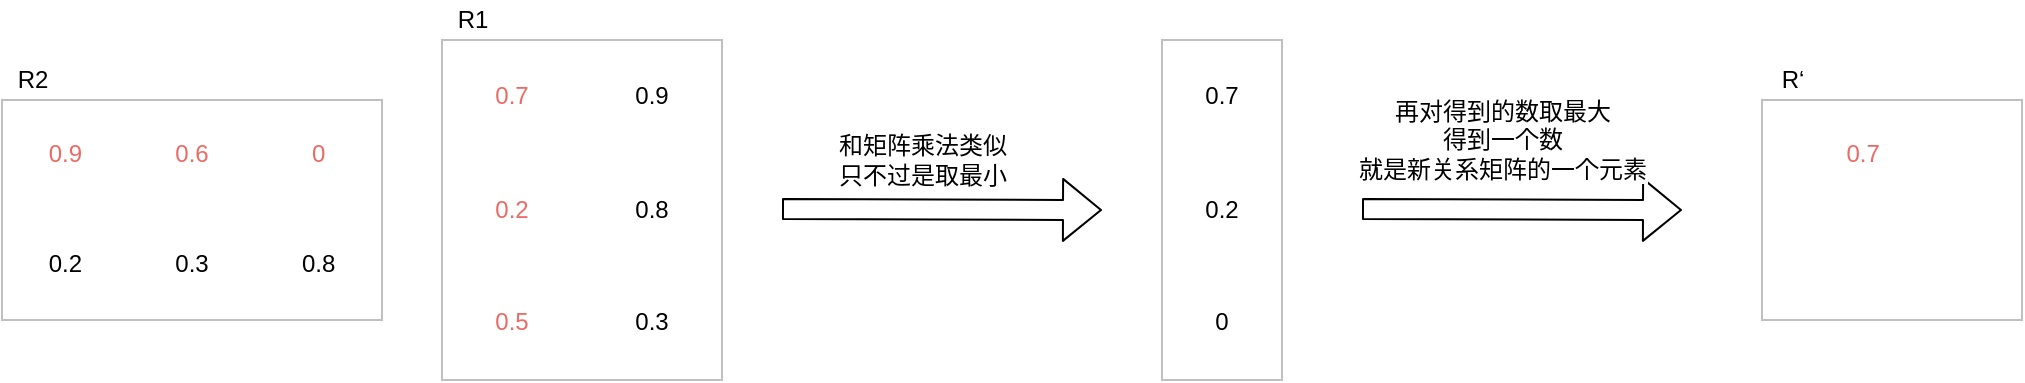 <mxfile version="12.9.3" type="device"><diagram id="QxrqT7C6TsYf9tSSY26o" name="第 1 页"><mxGraphModel dx="1010" dy="601" grid="1" gridSize="10" guides="1" tooltips="1" connect="1" arrows="1" fold="1" page="1" pageScale="1" pageWidth="1600" pageHeight="900" math="0" shadow="0"><root><mxCell id="0"/><mxCell id="1" parent="0"/><mxCell id="tgAaKrUuCTReIhUpMbK9-1" value="&lt;table border=&quot;0&quot; width=&quot;100%&quot; style=&quot;width: 100% ; height: 100% ; border-collapse: collapse&quot;&gt;&lt;tbody&gt;&lt;tr&gt;&lt;td align=&quot;center&quot;&gt;&lt;font color=&quot;#ea6b66&quot;&gt;0.7&lt;/font&gt;&lt;/td&gt;&lt;td align=&quot;center&quot;&gt;0.9&lt;/td&gt;&lt;/tr&gt;&lt;tr&gt;&lt;td align=&quot;center&quot;&gt;&lt;font color=&quot;#ea6b66&quot;&gt;0.2&lt;/font&gt;&lt;/td&gt;&lt;td align=&quot;center&quot;&gt;0.8&lt;/td&gt;&lt;/tr&gt;&lt;tr&gt;&lt;td align=&quot;center&quot;&gt;&lt;font color=&quot;#ea6b66&quot;&gt;0.5&lt;/font&gt;&lt;/td&gt;&lt;td align=&quot;center&quot;&gt;0.3&lt;/td&gt;&lt;/tr&gt;&lt;/tbody&gt;&lt;/table&gt;" style="text;html=1;strokeColor=#c0c0c0;fillColor=none;overflow=fill;" parent="1" vertex="1"><mxGeometry x="290" y="30" width="140" height="170" as="geometry"/></mxCell><mxCell id="tgAaKrUuCTReIhUpMbK9-3" value="&lt;table border=&quot;0&quot; width=&quot;100%&quot; style=&quot;width: 100% ; height: 100% ; border-collapse: collapse&quot;&gt;&lt;tbody&gt;&lt;tr&gt;&lt;td align=&quot;center&quot;&gt;&lt;font color=&quot;#ea6b66&quot;&gt;0.9&lt;/font&gt;&lt;/td&gt;&lt;td align=&quot;center&quot;&gt;&lt;font color=&quot;#ea6b66&quot;&gt;0.6&lt;/font&gt;&lt;/td&gt;&lt;td align=&quot;center&quot;&gt;&lt;font color=&quot;#ea6b66&quot;&gt;0&lt;/font&gt;&lt;/td&gt;&lt;/tr&gt;&lt;tr&gt;&lt;td align=&quot;center&quot;&gt;0.2&lt;/td&gt;&lt;td align=&quot;center&quot;&gt;0.3&lt;/td&gt;&lt;td align=&quot;center&quot;&gt;0.8&lt;/td&gt;&lt;/tr&gt;&lt;/tbody&gt;&lt;/table&gt;" style="text;html=1;strokeColor=#c0c0c0;fillColor=none;overflow=fill;" parent="1" vertex="1"><mxGeometry x="70" y="60" width="190" height="110" as="geometry"/></mxCell><mxCell id="tgAaKrUuCTReIhUpMbK9-4" value="R1" style="text;html=1;align=center;verticalAlign=middle;resizable=0;points=[];autosize=1;" parent="1" vertex="1"><mxGeometry x="290" y="10" width="30" height="20" as="geometry"/></mxCell><mxCell id="tgAaKrUuCTReIhUpMbK9-5" value="R2" style="text;html=1;align=center;verticalAlign=middle;resizable=0;points=[];autosize=1;" parent="1" vertex="1"><mxGeometry x="70" y="40" width="30" height="20" as="geometry"/></mxCell><mxCell id="hNItbkqr7dOkiVAAoLMN-1" value="" style="shape=flexArrow;endArrow=classic;html=1;" parent="1" edge="1"><mxGeometry width="50" height="50" relative="1" as="geometry"><mxPoint x="460" y="114.5" as="sourcePoint"/><mxPoint x="620" y="115" as="targetPoint"/></mxGeometry></mxCell><mxCell id="hNItbkqr7dOkiVAAoLMN-7" value="和矩阵乘法类似&lt;br&gt;只不过是取最小" style="text;html=1;align=center;verticalAlign=middle;resizable=0;points=[];labelBackgroundColor=#ffffff;" parent="hNItbkqr7dOkiVAAoLMN-1" vertex="1" connectable="0"><mxGeometry x="-0.28" y="-3" relative="1" as="geometry"><mxPoint x="12.01" y="-27.68" as="offset"/></mxGeometry></mxCell><mxCell id="hNItbkqr7dOkiVAAoLMN-2" value="&lt;table border=&quot;0&quot; width=&quot;100%&quot; style=&quot;width: 100% ; height: 100% ; border-collapse: collapse&quot;&gt;&lt;tbody&gt;&lt;tr&gt;&lt;td align=&quot;center&quot;&gt;0.7&lt;/td&gt;&lt;/tr&gt;&lt;tr&gt;&lt;td align=&quot;center&quot;&gt;0.2&lt;/td&gt;&lt;/tr&gt;&lt;tr&gt;&lt;td align=&quot;center&quot;&gt;0&lt;/td&gt;&lt;/tr&gt;&lt;/tbody&gt;&lt;/table&gt;" style="text;html=1;strokeColor=#c0c0c0;fillColor=none;overflow=fill;" parent="1" vertex="1"><mxGeometry x="650" y="30" width="60" height="170" as="geometry"/></mxCell><mxCell id="hNItbkqr7dOkiVAAoLMN-3" value="R‘" style="text;html=1;align=center;verticalAlign=middle;resizable=0;points=[];autosize=1;" parent="1" vertex="1"><mxGeometry x="950" y="40" width="30" height="20" as="geometry"/></mxCell><mxCell id="s2CgpcR8J6viN8-A0ZGk-1" value="" style="shape=flexArrow;endArrow=classic;html=1;" edge="1" parent="1"><mxGeometry width="50" height="50" relative="1" as="geometry"><mxPoint x="750" y="114.5" as="sourcePoint"/><mxPoint x="910" y="115" as="targetPoint"/></mxGeometry></mxCell><mxCell id="s2CgpcR8J6viN8-A0ZGk-2" value="再对得到的数取最大&lt;br&gt;得到一个数&lt;br&gt;就是新关系矩阵的一个元素" style="text;html=1;align=center;verticalAlign=middle;resizable=0;points=[];labelBackgroundColor=#ffffff;" vertex="1" connectable="0" parent="s2CgpcR8J6viN8-A0ZGk-1"><mxGeometry x="-0.28" y="-3" relative="1" as="geometry"><mxPoint x="12.01" y="-37.68" as="offset"/></mxGeometry></mxCell><mxCell id="s2CgpcR8J6viN8-A0ZGk-4" value="&lt;table border=&quot;0&quot; width=&quot;100%&quot; style=&quot;width: 100% ; height: 100% ; border-collapse: collapse&quot;&gt;&lt;tbody&gt;&lt;tr&gt;&lt;td align=&quot;center&quot;&gt;&lt;font color=&quot;#ea6b66&quot;&gt;0.7&lt;/font&gt;&lt;/td&gt;&lt;td align=&quot;center&quot;&gt;&amp;nbsp;&lt;/td&gt;&lt;/tr&gt;&lt;tr&gt;&lt;td align=&quot;center&quot;&gt;&amp;nbsp;&lt;/td&gt;&lt;td align=&quot;center&quot;&gt;&amp;nbsp;&lt;/td&gt;&lt;/tr&gt;&lt;/tbody&gt;&lt;/table&gt;" style="text;html=1;strokeColor=#c0c0c0;fillColor=none;overflow=fill;" vertex="1" parent="1"><mxGeometry x="950" y="60" width="130" height="110" as="geometry"/></mxCell></root></mxGraphModel></diagram></mxfile>